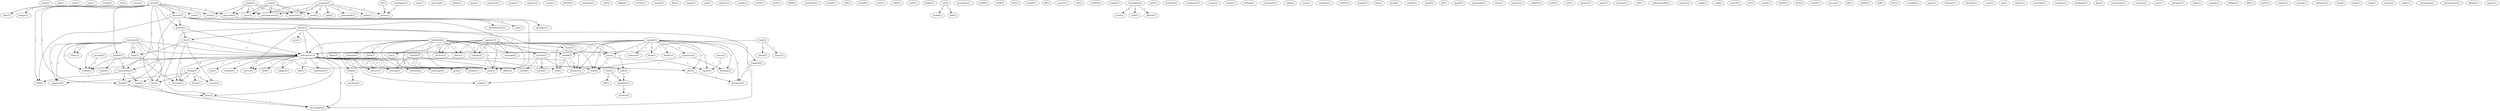 digraph G {
  home [ label="home(1)" ];
  girl [ label="girl(1)" ];
  crew [ label="crew(1)" ];
  map [ label="map(1)" ];
  henrik [ label="henrik(1)" ];
  arf [ label="arf(1)" ];
  ezoya [ label="ezoya(1)" ];
  azeri [ label="azeri(4)" ];
  refuge [ label="refuge(1)" ];
  picked [ label="picked(2)" ];
  sera [ label="sera(1)" ];
  showed [ label="showed(3)" ];
  ground [ label="ground(3)" ];
  cameraman [ label="cameraman(2)" ];
  death [ label="death(2)" ];
  time [ label="time(1)" ];
  body [ label="body(2)" ];
  zuma [ label="zuma(1)" ];
  trail [ label="trail(1)" ];
  genocide [ label="genocide(3)" ];
  grin [ label="grin(1)" ];
  marched [ label="marched(1)" ];
  chance [ label="chance(1)" ];
  knew [ label="knew(1)" ];
  operation [ label="operation(1)" ];
  escape [ label="escape(1)" ];
  ohanus [ label="ohanus(1)" ];
  starboard [ label="starboard(1)" ];
  helicopter [ label="helicopter(13)" ];
  valley [ label="valley(1)" ];
  wing [ label="wing(2)" ];
  appeared [ label="appeared(1)" ];
  dive [ label="dive(1)" ];
  rocked [ label="rocked(1)" ];
  tracer [ label="tracer(1)" ];
  ferried [ label="ferried(1)" ];
  dozen [ label="dozen(1)" ];
  mission [ label="mission(2)" ];
  mainland [ label="mainland(1)" ];
  visit [ label="visit(1)" ];
  killing [ label="killing(1)" ];
  lecture [ label="lecture(1)" ];
  moved [ label="moved(1)" ];
  flee [ label="flee(1)" ];
  attack [ label="attack(3)" ];
  give [ label="give(1)" ];
  mass [ label="mass(4)" ];
  fire [ label="fire(5)" ];
  flew [ label="flew(2)" ];
  armour [ label="armour(1)" ];
  service [ label="service(1)" ];
  investigate [ label="investigate(2)" ];
  tipped [ label="tipped(1)" ];
  trap [ label="trap(1)" ];
  subject [ label="subject(1)" ];
  article [ label="article(1)" ];
  exists [ label="exists(1)" ];
  snow [ label="snow(1)" ];
  flash [ label="flash(1)" ];
  wandered [ label="wandered(1)" ];
  thump [ label="thump(1)" ];
  site [ label="site(1)" ];
  closed [ label="closed(1)" ];
  crony [ label="crony(1)" ];
  video [ label="video(1)" ];
  news [ label="news(1)" ];
  father [ label="father(1)" ];
  karabakh [ label="karabakh(4)" ];
  emerged [ label="emerged(1)" ];
  think [ label="think(1)" ];
  pm [ label="pm(1)" ];
  enclave [ label="enclave(1)" ];
  airfield [ label="airfield(2)" ];
  pick [ label="pick(2)" ];
  tragedy [ label="tragedy(1)" ];
  distance [ label="distance(1)" ];
  wall [ label="wall(1)" ];
  war [ label="war(2)" ];
  shave [ label="shave(1)" ];
  pilot [ label="pilot(3)" ];
  starboard [ label="starboard(1)" ];
  ran [ label="ran(2)" ];
  broke [ label="broke(2)" ];
  hell [ label="hell(1)" ];
  arromdian [ label="arromdian(1)" ];
  doubt [ label="doubt(1)" ];
  week [ label="week(2)" ];
  armenia [ label="armenia(3)" ];
  soul [ label="soul(1)" ];
  proceeded [ label="proceeded(1)" ];
  today [ label="today(1)" ];
  work [ label="work(1)" ];
  mountain [ label="mountain(1)" ];
  writes [ label="writes(1)" ];
  serve [ label="serve(1)" ];
  extermination [ label="extermination(1)" ];
  disintegration [ label="disintegration(1)" ];
  officer [ label="officer(2)" ];
  sign [ label="sign(1)" ];
  nagorno [ label="nagorno(3)" ];
  covered [ label="covered(1)" ];
  saw [ label="saw(2)" ];
  swooped [ label="swooped(2)" ];
  dirt [ label="dirt(1)" ];
  tended [ label="tended(1)" ];
  fill [ label="fill(1)" ];
  town [ label="town(4)" ];
  zumrut [ label="zumrut(1)" ];
  son [ label="son(1)" ];
  trickled [ label="trickled(1)" ];
  combat [ label="combat(2)" ];
  brother [ label="brother(1)" ];
  couple [ label="couple(1)" ];
  azerbaijan [ label="azerbaijan(2)" ];
  tried [ label="tried(1)" ];
  told [ label="told(1)" ];
  official [ label="official(1)" ];
  post [ label="post(1)" ];
  followed [ label="followed(1)" ];
  westerner [ label="westerner(1)" ];
  comes [ label="comes(1)" ];
  took [ label="took(2)" ];
  speed [ label="speed(1)" ];
  hurry [ label="hurry(1)" ];
  forum [ label="forum(1)" ];
  returned [ label="returned(1)" ];
  cannon [ label="cannon(2)" ];
  nothing [ label="nothing(1)" ];
  revisionist [ label="revisionist(1)" ];
  cabin [ label="cabin(1)" ];
  agdam [ label="agdam(5)" ];
  border [ label="border(1)" ];
  violence [ label="violence(1)" ];
  hospital [ label="hospital(2)" ];
  shot [ label="shot(3)" ];
  massacre [ label="massacre(3)" ];
  sharapnel [ label="sharapnel(1)" ];
  breakup [ label="breakup(1)" ];
  head [ label="head(1)" ];
  report [ label="report(1)" ];
  land [ label="land(1)" ];
  engaged [ label="engaged(1)" ];
  side [ label="side(1)" ];
  community [ label="community(1)" ];
  swung [ label="swung(3)" ];
  firing [ label="firing(2)" ];
  job [ label="job(1)" ];
  called [ label="called(1)" ];
  window [ label="window(1)" ];
  da [ label="da(1)" ];
  cross [ label="cross(1)" ];
  flight [ label="flight(2)" ];
  consisted [ label="consisted(1)" ];
  passenger [ label="passenger(1)" ];
  crossfire [ label="crossfire(1)" ];
  vented [ label="vented(1)" ];
  quayle [ label="quayle(1)" ];
  fate [ label="fate(1)" ];
  group [ label="group(1)" ];
  wailed [ label="wailed(1)" ];
  board [ label="board(1)" ];
  fly [ label="fly(1)" ];
  gazed [ label="gazed(1)" ];
  appressian [ label="appressian(1)" ];
  drive [ label="drive(1)" ];
  mortis [ label="mortis(1)" ];
  blood [ label="blood(1)" ];
  january [ label="january(1)" ];
  sakikov [ label="sakikov(1)" ];
  earth [ label="earth(1)" ];
  com [ label="com(2)" ];
  opinion [ label="opinion(1)" ];
  omar [ label="omar(1)" ];
  saturday [ label="saturday(1)" ];
  anti [ label="anti(1)" ];
  nakhichevanik [ label="nakhichevanik(1)" ];
  answer [ label="answer(1)" ];
  sahak [ label="sahak(1)" ];
  serdar [ label="serdar(2)" ];
  road [ label="road(1)" ];
  search [ label="search(1)" ];
  burst [ label="burst(1)" ];
  wife [ label="wife(2)" ];
  fall [ label="fall(1)" ];
  daughter [ label="daughter(2)" ];
  act [ label="act(1)" ];
  anatol [ label="anatol(1)" ];
  family [ label="family(1)" ];
  fact [ label="fact(2)" ];
  anything [ label="anything(1)" ];
  source [ label="source(1)" ];
  rescue [ label="rescue(1)" ];
  kill [ label="kill(1)" ];
  ripped [ label="ripped(1)" ];
  hill [ label="hill(1)" ];
  fury [ label="fury(1)" ];
  crocodile [ label="crocodile(1)" ];
  geese [ label="geese(1)" ];
  february [ label="february(1)" ];
  declined [ label="declined(1)" ];
  uucp [ label="uucp(1)" ];
  apr [ label="apr(1)" ];
  aircraft [ label="aircraft(2)" ];
  dinner [ label="dinner(1)" ];
  terrorism [ label="terrorism(1)" ];
  triangle [ label="triangle(1)" ];
  karabagh [ label="karabagh(1)" ];
  kpc [ label="kpc(2)" ];
  revisionism [ label="revisionism(1)" ];
  argic [ label="argic(2)" ];
  veyselov [ label="veyselov(1)" ];
  gave [ label="gave(1)" ];
  mother [ label="mother(2)" ];
  slaughter [ label="slaughter(1)" ];
  goltz [ label="goltz(1)" ];
  assault [ label="assault(1)" ];
  balakisi [ label="balakisi(1)" ];
  film [ label="film(1)" ];
  party [ label="party(1)" ];
  column [ label="column(1)" ];
  union [ label="union(2)" ];
  passed [ label="passed(1)" ];
  underside [ label="underside(1)" ];
  fired [ label="fired(1)" ];
  plain [ label="plain(1)" ];
  apologist [ label="apologist(1)" ];
  sdpa [ label="sdpa(1)" ];
  march [ label="march(2)" ];
  azarbaijan [ label="azarbaijan(2)" ];
  safety [ label="safety(1)" ];
  resignation [ label="resignation(1)" ];
  government [ label="government(2)" ];
  khojaly [ label="khojaly(1)" ];
  began [ label="began(1)" ];
  azeri -> refuge [ label="1" ];
  azeri -> picked [ label="1" ];
  azeri -> sera [ label="1" ];
  azeri -> showed [ label="1" ];
  azeri -> ground [ label="1" ];
  azeri -> cameraman [ label="1" ];
  azeri -> death [ label="1" ];
  azeri -> time [ label="1" ];
  azeri -> body [ label="1" ];
  azeri -> zuma [ label="1" ];
  azeri -> trail [ label="1" ];
  azeri -> genocide [ label="2" ];
  starboard -> helicopter [ label="1" ];
  starboard -> valley [ label="1" ];
  starboard -> wing [ label="1" ];
  starboard -> appeared [ label="1" ];
  starboard -> dive [ label="1" ];
  starboard -> rocked [ label="1" ];
  picked -> dozen [ label="1" ];
  picked -> cameraman [ label="1" ];
  picked -> mission [ label="1" ];
  attack -> give [ label="1" ];
  attack -> mass [ label="1" ];
  attack -> fire [ label="1" ];
  attack -> helicopter [ label="1" ];
  attack -> flew [ label="1" ];
  attack -> armour [ label="1" ];
  attack -> service [ label="1" ];
  attack -> investigate [ label="1" ];
  karabakh -> emerged [ label="1" ];
  karabakh -> think [ label="1" ];
  karabakh -> pm [ label="1" ];
  karabakh -> enclave [ label="1" ];
  karabakh -> helicopter [ label="1" ];
  karabakh -> airfield [ label="1" ];
  karabakh -> pick [ label="1" ];
  karabakh -> tragedy [ label="1" ];
  karabakh -> distance [ label="1" ];
  karabakh -> wall [ label="1" ];
  karabakh -> war [ label="1" ];
  karabakh -> shave [ label="1" ];
  karabakh -> pilot [ label="1" ];
  starboard -> helicopter [ label="1" ];
  starboard -> valley [ label="1" ];
  starboard -> wing [ label="1" ];
  starboard -> appeared [ label="1" ];
  starboard -> dive [ label="1" ];
  starboard -> rocked [ label="1" ];
  ran -> broke [ label="1" ];
  ran -> hell [ label="1" ];
  armenia -> soul [ label="1" ];
  armenia -> proceeded [ label="1" ];
  armenia -> today [ label="1" ];
  armenia -> work [ label="1" ];
  armenia -> mountain [ label="1" ];
  armenia -> writes [ label="1" ];
  armenia -> serve [ label="1" ];
  armenia -> extermination [ label="1" ];
  showed -> ground [ label="1" ];
  showed -> death [ label="1" ];
  showed -> disintegration [ label="1" ];
  showed -> trail [ label="1" ];
  showed -> officer [ label="1" ];
  showed -> pilot [ label="1" ];
  showed -> sign [ label="1" ];
  nagorno -> enclave [ label="1" ];
  nagorno -> helicopter [ label="1" ];
  nagorno -> covered [ label="1" ];
  nagorno -> pick [ label="1" ];
  nagorno -> tragedy [ label="1" ];
  nagorno -> saw [ label="1" ];
  nagorno -> war [ label="1" ];
  nagorno -> shave [ label="1" ];
  nagorno -> pilot [ label="1" ];
  nagorno -> swooped [ label="1" ];
  mass -> town [ label="1" ];
  ground -> fire [ label="1" ];
  ground -> helicopter [ label="1" ];
  combat -> brother [ label="1" ];
  combat -> officer [ label="1" ];
  combat -> pilot [ label="1" ];
  combat -> mission [ label="1" ];
  azerbaijan -> tried [ label="1" ];
  azerbaijan -> told [ label="1" ];
  azerbaijan -> official [ label="1" ];
  took -> speed [ label="1" ];
  took -> helicopter [ label="1" ];
  took -> hurry [ label="1" ];
  fire -> helicopter [ label="3" ];
  fire -> wing [ label="2" ];
  fire -> returned [ label="2" ];
  fire -> cannon [ label="2" ];
  agdam -> helicopter [ label="1" ];
  agdam -> border [ label="1" ];
  agdam -> violence [ label="1" ];
  agdam -> airfield [ label="2" ];
  agdam -> hospital [ label="1" ];
  agdam -> shot [ label="1" ];
  agdam -> massacre [ label="2" ];
  agdam -> sharapnel [ label="1" ];
  agdam -> distance [ label="1" ];
  agdam -> breakup [ label="1" ];
  agdam -> wall [ label="1" ];
  agdam -> war [ label="1" ];
  agdam -> town [ label="2" ];
  agdam -> head [ label="1" ];
  agdam -> report [ label="1" ];
  helicopter -> land [ label="1" ];
  helicopter -> cameraman [ label="1" ];
  helicopter -> engaged [ label="1" ];
  helicopter -> flew [ label="1" ];
  helicopter -> side [ label="1" ];
  helicopter -> pick [ label="2" ];
  helicopter -> shot [ label="1" ];
  helicopter -> community [ label="1" ];
  helicopter -> swung [ label="1" ];
  helicopter -> firing [ label="1" ];
  helicopter -> officer [ label="1" ];
  helicopter -> armour [ label="1" ];
  helicopter -> job [ label="1" ];
  helicopter -> service [ label="1" ];
  helicopter -> town [ label="1" ];
  helicopter -> pilot [ label="1" ];
  helicopter -> called [ label="1" ];
  helicopter -> mission [ label="1" ];
  helicopter -> investigate [ label="1" ];
  helicopter -> window [ label="1" ];
  helicopter -> rocked [ label="1" ];
  helicopter -> returned [ label="1" ];
  da -> writes [ label="1" ];
  cameraman -> death [ label="1" ];
  cameraman -> body [ label="1" ];
  cameraman -> trail [ label="1" ];
  flight -> armour [ label="1" ];
  flight -> service [ label="1" ];
  flight -> consisted [ label="1" ];
  flight -> mission [ label="1" ];
  flight -> passenger [ label="1" ];
  airfield -> distance [ label="1" ];
  airfield -> wall [ label="1" ];
  death -> flew [ label="1" ];
  death -> investigate [ label="1" ];
  flew -> investigate [ label="1" ];
  covered -> mortis [ label="1" ];
  covered -> saw [ label="1" ];
  covered -> blood [ label="1" ];
  wing -> rocked [ label="1" ];
  wing -> returned [ label="1" ];
  hospital -> sharapnel [ label="1" ];
  shot -> sharapnel [ label="3" ];
  serdar -> zuma [ label="1" ];
  serdar -> work [ label="1" ];
  serdar -> genocide [ label="1" ];
  serdar -> mountain [ label="1" ];
  serdar -> serve [ label="1" ];
  serdar -> extermination [ label="1" ];
  swung -> appeared [ label="1" ];
  swung -> dive [ label="1" ];
  swung -> burst [ label="1" ];
  swung -> returned [ label="1" ];
  swung -> cannon [ label="1" ];
  massacre -> breakup [ label="1" ];
  massacre -> town [ label="1" ];
  wife -> fall [ label="1" ];
  wife -> daughter [ label="1" ];
  saw -> daughter [ label="1" ];
  firing -> anything [ label="1" ];
  aircraft -> rocked [ label="1" ];
  war -> town [ label="1" ];
  war -> report [ label="1" ];
  town -> called [ label="1" ];
  argic -> work [ label="1" ];
  argic -> genocide [ label="1" ];
  argic -> mountain [ label="1" ];
  argic -> serve [ label="1" ];
  argic -> extermination [ label="1" ];
  daughter -> mother [ label="1" ];
  union -> report [ label="1" ];
  genocide -> apologist [ label="1" ];
  azarbaijan -> writes [ label="1" ];
}
